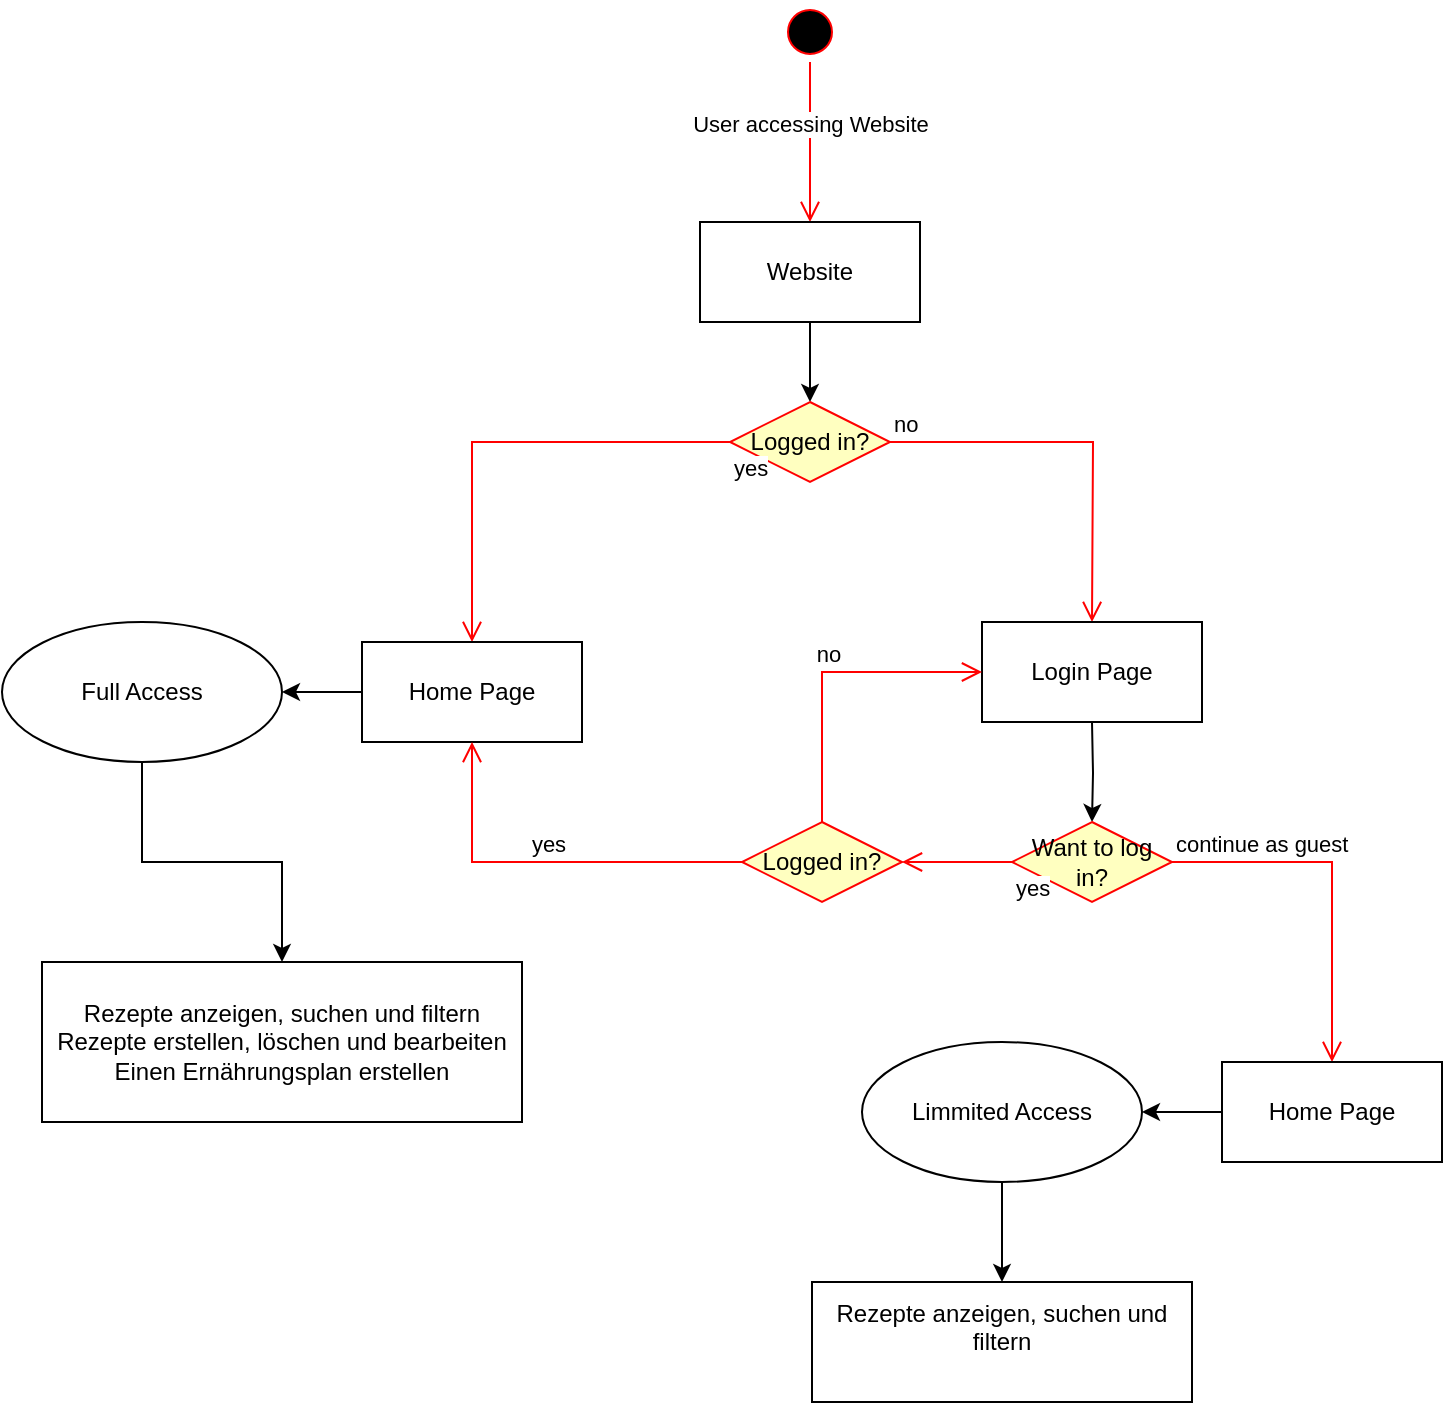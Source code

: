 <mxfile version="21.2.8" type="device">
  <diagram name="Seite-1" id="aJVrCoKB4SDxyYaRS6mu">
    <mxGraphModel dx="1036" dy="606" grid="1" gridSize="10" guides="1" tooltips="1" connect="1" arrows="1" fold="1" page="1" pageScale="1" pageWidth="827" pageHeight="1169" math="0" shadow="0">
      <root>
        <mxCell id="0" />
        <mxCell id="1" parent="0" />
        <mxCell id="TlXuwJXSFDIMZu_Sc8PY-1" value="" style="ellipse;html=1;shape=startState;fillColor=#000000;strokeColor=#ff0000;" vertex="1" parent="1">
          <mxGeometry x="399" y="40" width="30" height="30" as="geometry" />
        </mxCell>
        <mxCell id="TlXuwJXSFDIMZu_Sc8PY-2" value="User accessing Website" style="edgeStyle=orthogonalEdgeStyle;html=1;verticalAlign=bottom;endArrow=open;endSize=8;strokeColor=#ff0000;rounded=0;entryX=0.5;entryY=0;entryDx=0;entryDy=0;" edge="1" source="TlXuwJXSFDIMZu_Sc8PY-1" parent="1" target="TlXuwJXSFDIMZu_Sc8PY-3">
          <mxGeometry relative="1" as="geometry">
            <mxPoint x="414" y="130" as="targetPoint" />
          </mxGeometry>
        </mxCell>
        <mxCell id="TlXuwJXSFDIMZu_Sc8PY-10" value="" style="edgeStyle=orthogonalEdgeStyle;rounded=0;orthogonalLoop=1;jettySize=auto;html=1;" edge="1" parent="1" source="TlXuwJXSFDIMZu_Sc8PY-3" target="TlXuwJXSFDIMZu_Sc8PY-7">
          <mxGeometry relative="1" as="geometry" />
        </mxCell>
        <mxCell id="TlXuwJXSFDIMZu_Sc8PY-3" value="Website" style="html=1;whiteSpace=wrap;" vertex="1" parent="1">
          <mxGeometry x="359" y="150" width="110" height="50" as="geometry" />
        </mxCell>
        <mxCell id="TlXuwJXSFDIMZu_Sc8PY-7" value="Logged in?" style="rhombus;whiteSpace=wrap;html=1;fontColor=#000000;fillColor=#ffffc0;strokeColor=#ff0000;" vertex="1" parent="1">
          <mxGeometry x="374" y="240" width="80" height="40" as="geometry" />
        </mxCell>
        <mxCell id="TlXuwJXSFDIMZu_Sc8PY-8" value="no" style="edgeStyle=orthogonalEdgeStyle;html=1;align=left;verticalAlign=bottom;endArrow=open;endSize=8;strokeColor=#ff0000;rounded=0;entryX=0.5;entryY=0;entryDx=0;entryDy=0;" edge="1" source="TlXuwJXSFDIMZu_Sc8PY-7" parent="1">
          <mxGeometry x="-1" relative="1" as="geometry">
            <mxPoint x="555" y="350" as="targetPoint" />
          </mxGeometry>
        </mxCell>
        <mxCell id="TlXuwJXSFDIMZu_Sc8PY-9" value="yes" style="edgeStyle=orthogonalEdgeStyle;html=1;align=left;verticalAlign=top;endArrow=open;endSize=8;strokeColor=#ff0000;rounded=0;entryX=0.5;entryY=0;entryDx=0;entryDy=0;" edge="1" source="TlXuwJXSFDIMZu_Sc8PY-7" parent="1" target="TlXuwJXSFDIMZu_Sc8PY-11">
          <mxGeometry x="-1" relative="1" as="geometry">
            <mxPoint x="240" y="360" as="targetPoint" />
          </mxGeometry>
        </mxCell>
        <mxCell id="TlXuwJXSFDIMZu_Sc8PY-23" value="" style="edgeStyle=orthogonalEdgeStyle;rounded=0;orthogonalLoop=1;jettySize=auto;html=1;" edge="1" parent="1" source="TlXuwJXSFDIMZu_Sc8PY-11" target="TlXuwJXSFDIMZu_Sc8PY-20">
          <mxGeometry relative="1" as="geometry" />
        </mxCell>
        <mxCell id="TlXuwJXSFDIMZu_Sc8PY-11" value="Home Page" style="html=1;whiteSpace=wrap;" vertex="1" parent="1">
          <mxGeometry x="190" y="360" width="110" height="50" as="geometry" />
        </mxCell>
        <mxCell id="TlXuwJXSFDIMZu_Sc8PY-16" value="" style="edgeStyle=orthogonalEdgeStyle;rounded=0;orthogonalLoop=1;jettySize=auto;html=1;" edge="1" parent="1" target="TlXuwJXSFDIMZu_Sc8PY-13">
          <mxGeometry relative="1" as="geometry">
            <mxPoint x="555" y="400" as="sourcePoint" />
          </mxGeometry>
        </mxCell>
        <mxCell id="TlXuwJXSFDIMZu_Sc8PY-13" value="Want to log in?" style="rhombus;whiteSpace=wrap;html=1;fontColor=#000000;fillColor=#ffffc0;strokeColor=#ff0000;" vertex="1" parent="1">
          <mxGeometry x="515" y="450" width="80" height="40" as="geometry" />
        </mxCell>
        <mxCell id="TlXuwJXSFDIMZu_Sc8PY-14" value="continue as guest" style="edgeStyle=orthogonalEdgeStyle;html=1;align=left;verticalAlign=bottom;endArrow=open;endSize=8;strokeColor=#ff0000;rounded=0;entryX=0.5;entryY=0;entryDx=0;entryDy=0;" edge="1" source="TlXuwJXSFDIMZu_Sc8PY-13" parent="1" target="TlXuwJXSFDIMZu_Sc8PY-24">
          <mxGeometry x="-1" relative="1" as="geometry">
            <mxPoint x="690" y="570" as="targetPoint" />
          </mxGeometry>
        </mxCell>
        <mxCell id="TlXuwJXSFDIMZu_Sc8PY-15" value="yes" style="edgeStyle=orthogonalEdgeStyle;html=1;align=left;verticalAlign=top;endArrow=open;endSize=8;strokeColor=#ff0000;rounded=0;entryX=1;entryY=0.5;entryDx=0;entryDy=0;" edge="1" source="TlXuwJXSFDIMZu_Sc8PY-13" parent="1" target="TlXuwJXSFDIMZu_Sc8PY-34">
          <mxGeometry x="-1" relative="1" as="geometry">
            <mxPoint x="550" y="540" as="targetPoint" />
          </mxGeometry>
        </mxCell>
        <mxCell id="TlXuwJXSFDIMZu_Sc8PY-30" value="" style="edgeStyle=orthogonalEdgeStyle;rounded=0;orthogonalLoop=1;jettySize=auto;html=1;" edge="1" parent="1" source="TlXuwJXSFDIMZu_Sc8PY-20" target="TlXuwJXSFDIMZu_Sc8PY-29">
          <mxGeometry relative="1" as="geometry" />
        </mxCell>
        <mxCell id="TlXuwJXSFDIMZu_Sc8PY-20" value="Full Access" style="ellipse;whiteSpace=wrap;html=1;" vertex="1" parent="1">
          <mxGeometry x="10" y="350" width="140" height="70" as="geometry" />
        </mxCell>
        <mxCell id="TlXuwJXSFDIMZu_Sc8PY-26" value="" style="edgeStyle=orthogonalEdgeStyle;rounded=0;orthogonalLoop=1;jettySize=auto;html=1;" edge="1" parent="1" source="TlXuwJXSFDIMZu_Sc8PY-24" target="TlXuwJXSFDIMZu_Sc8PY-25">
          <mxGeometry relative="1" as="geometry" />
        </mxCell>
        <mxCell id="TlXuwJXSFDIMZu_Sc8PY-24" value="Home Page" style="html=1;whiteSpace=wrap;" vertex="1" parent="1">
          <mxGeometry x="620" y="570" width="110" height="50" as="geometry" />
        </mxCell>
        <mxCell id="TlXuwJXSFDIMZu_Sc8PY-32" value="" style="edgeStyle=orthogonalEdgeStyle;rounded=0;orthogonalLoop=1;jettySize=auto;html=1;" edge="1" parent="1" source="TlXuwJXSFDIMZu_Sc8PY-25" target="TlXuwJXSFDIMZu_Sc8PY-31">
          <mxGeometry relative="1" as="geometry" />
        </mxCell>
        <mxCell id="TlXuwJXSFDIMZu_Sc8PY-25" value="Limmited Access" style="ellipse;whiteSpace=wrap;html=1;" vertex="1" parent="1">
          <mxGeometry x="440" y="560" width="140" height="70" as="geometry" />
        </mxCell>
        <mxCell id="TlXuwJXSFDIMZu_Sc8PY-29" value="Rezepte anzeigen, suchen und filtern&lt;br&gt;Rezepte erstellen, löschen und bearbeiten&lt;br&gt;Einen Ernährungsplan erstellen" style="whiteSpace=wrap;html=1;" vertex="1" parent="1">
          <mxGeometry x="30" y="520" width="240" height="80" as="geometry" />
        </mxCell>
        <mxCell id="TlXuwJXSFDIMZu_Sc8PY-31" value="&#xa;Rezepte anzeigen, suchen und filtern&#xa;&#xa;" style="whiteSpace=wrap;html=1;" vertex="1" parent="1">
          <mxGeometry x="415" y="680" width="190" height="60" as="geometry" />
        </mxCell>
        <mxCell id="TlXuwJXSFDIMZu_Sc8PY-33" value="Login Page" style="html=1;whiteSpace=wrap;" vertex="1" parent="1">
          <mxGeometry x="500" y="350" width="110" height="50" as="geometry" />
        </mxCell>
        <mxCell id="TlXuwJXSFDIMZu_Sc8PY-34" value="Logged in?" style="rhombus;whiteSpace=wrap;html=1;fontColor=#000000;fillColor=#ffffc0;strokeColor=#ff0000;" vertex="1" parent="1">
          <mxGeometry x="380" y="450" width="80" height="40" as="geometry" />
        </mxCell>
        <mxCell id="TlXuwJXSFDIMZu_Sc8PY-40" value="yes" style="edgeStyle=orthogonalEdgeStyle;html=1;verticalAlign=bottom;endArrow=open;endSize=8;strokeColor=#ff0000;rounded=0;exitX=0;exitY=0.5;exitDx=0;exitDy=0;entryX=0.5;entryY=1;entryDx=0;entryDy=0;" edge="1" source="TlXuwJXSFDIMZu_Sc8PY-34" parent="1" target="TlXuwJXSFDIMZu_Sc8PY-11">
          <mxGeometry relative="1" as="geometry">
            <mxPoint x="395" y="350" as="targetPoint" />
            <mxPoint x="395" y="290" as="sourcePoint" />
          </mxGeometry>
        </mxCell>
        <mxCell id="TlXuwJXSFDIMZu_Sc8PY-42" value="no" style="edgeStyle=orthogonalEdgeStyle;html=1;verticalAlign=bottom;endArrow=open;endSize=8;strokeColor=#ff0000;rounded=0;exitX=0.5;exitY=0;exitDx=0;exitDy=0;entryX=0;entryY=0.5;entryDx=0;entryDy=0;" edge="1" source="TlXuwJXSFDIMZu_Sc8PY-34" parent="1" target="TlXuwJXSFDIMZu_Sc8PY-33">
          <mxGeometry relative="1" as="geometry">
            <mxPoint x="395" y="350" as="targetPoint" />
            <mxPoint x="395" y="290" as="sourcePoint" />
          </mxGeometry>
        </mxCell>
      </root>
    </mxGraphModel>
  </diagram>
</mxfile>
